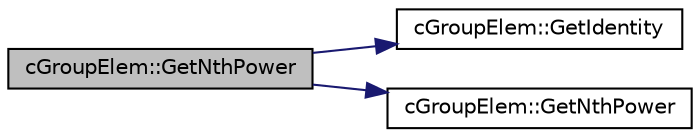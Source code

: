 digraph G
{
  edge [fontname="Helvetica",fontsize="10",labelfontname="Helvetica",labelfontsize="10"];
  node [fontname="Helvetica",fontsize="10",shape=record];
  rankdir="LR";
  Node1 [label="cGroupElem::GetNthPower",height=0.2,width=0.4,color="black", fillcolor="grey75", style="filled" fontcolor="black"];
  Node1 -> Node2 [color="midnightblue",fontsize="10",style="solid"];
  Node2 [label="cGroupElem::GetIdentity",height=0.2,width=0.4,color="black", fillcolor="white", style="filled",URL="$classcGroupElem.html#ae394d9b317db051ae804ae299f173e3d"];
  Node1 -> Node3 [color="midnightblue",fontsize="10",style="solid"];
  Node3 [label="cGroupElem::GetNthPower",height=0.2,width=0.4,color="black", fillcolor="white", style="filled",URL="$classcGroupElem.html#af58088ba8679e49a4b1a34b503a649e0"];
}

